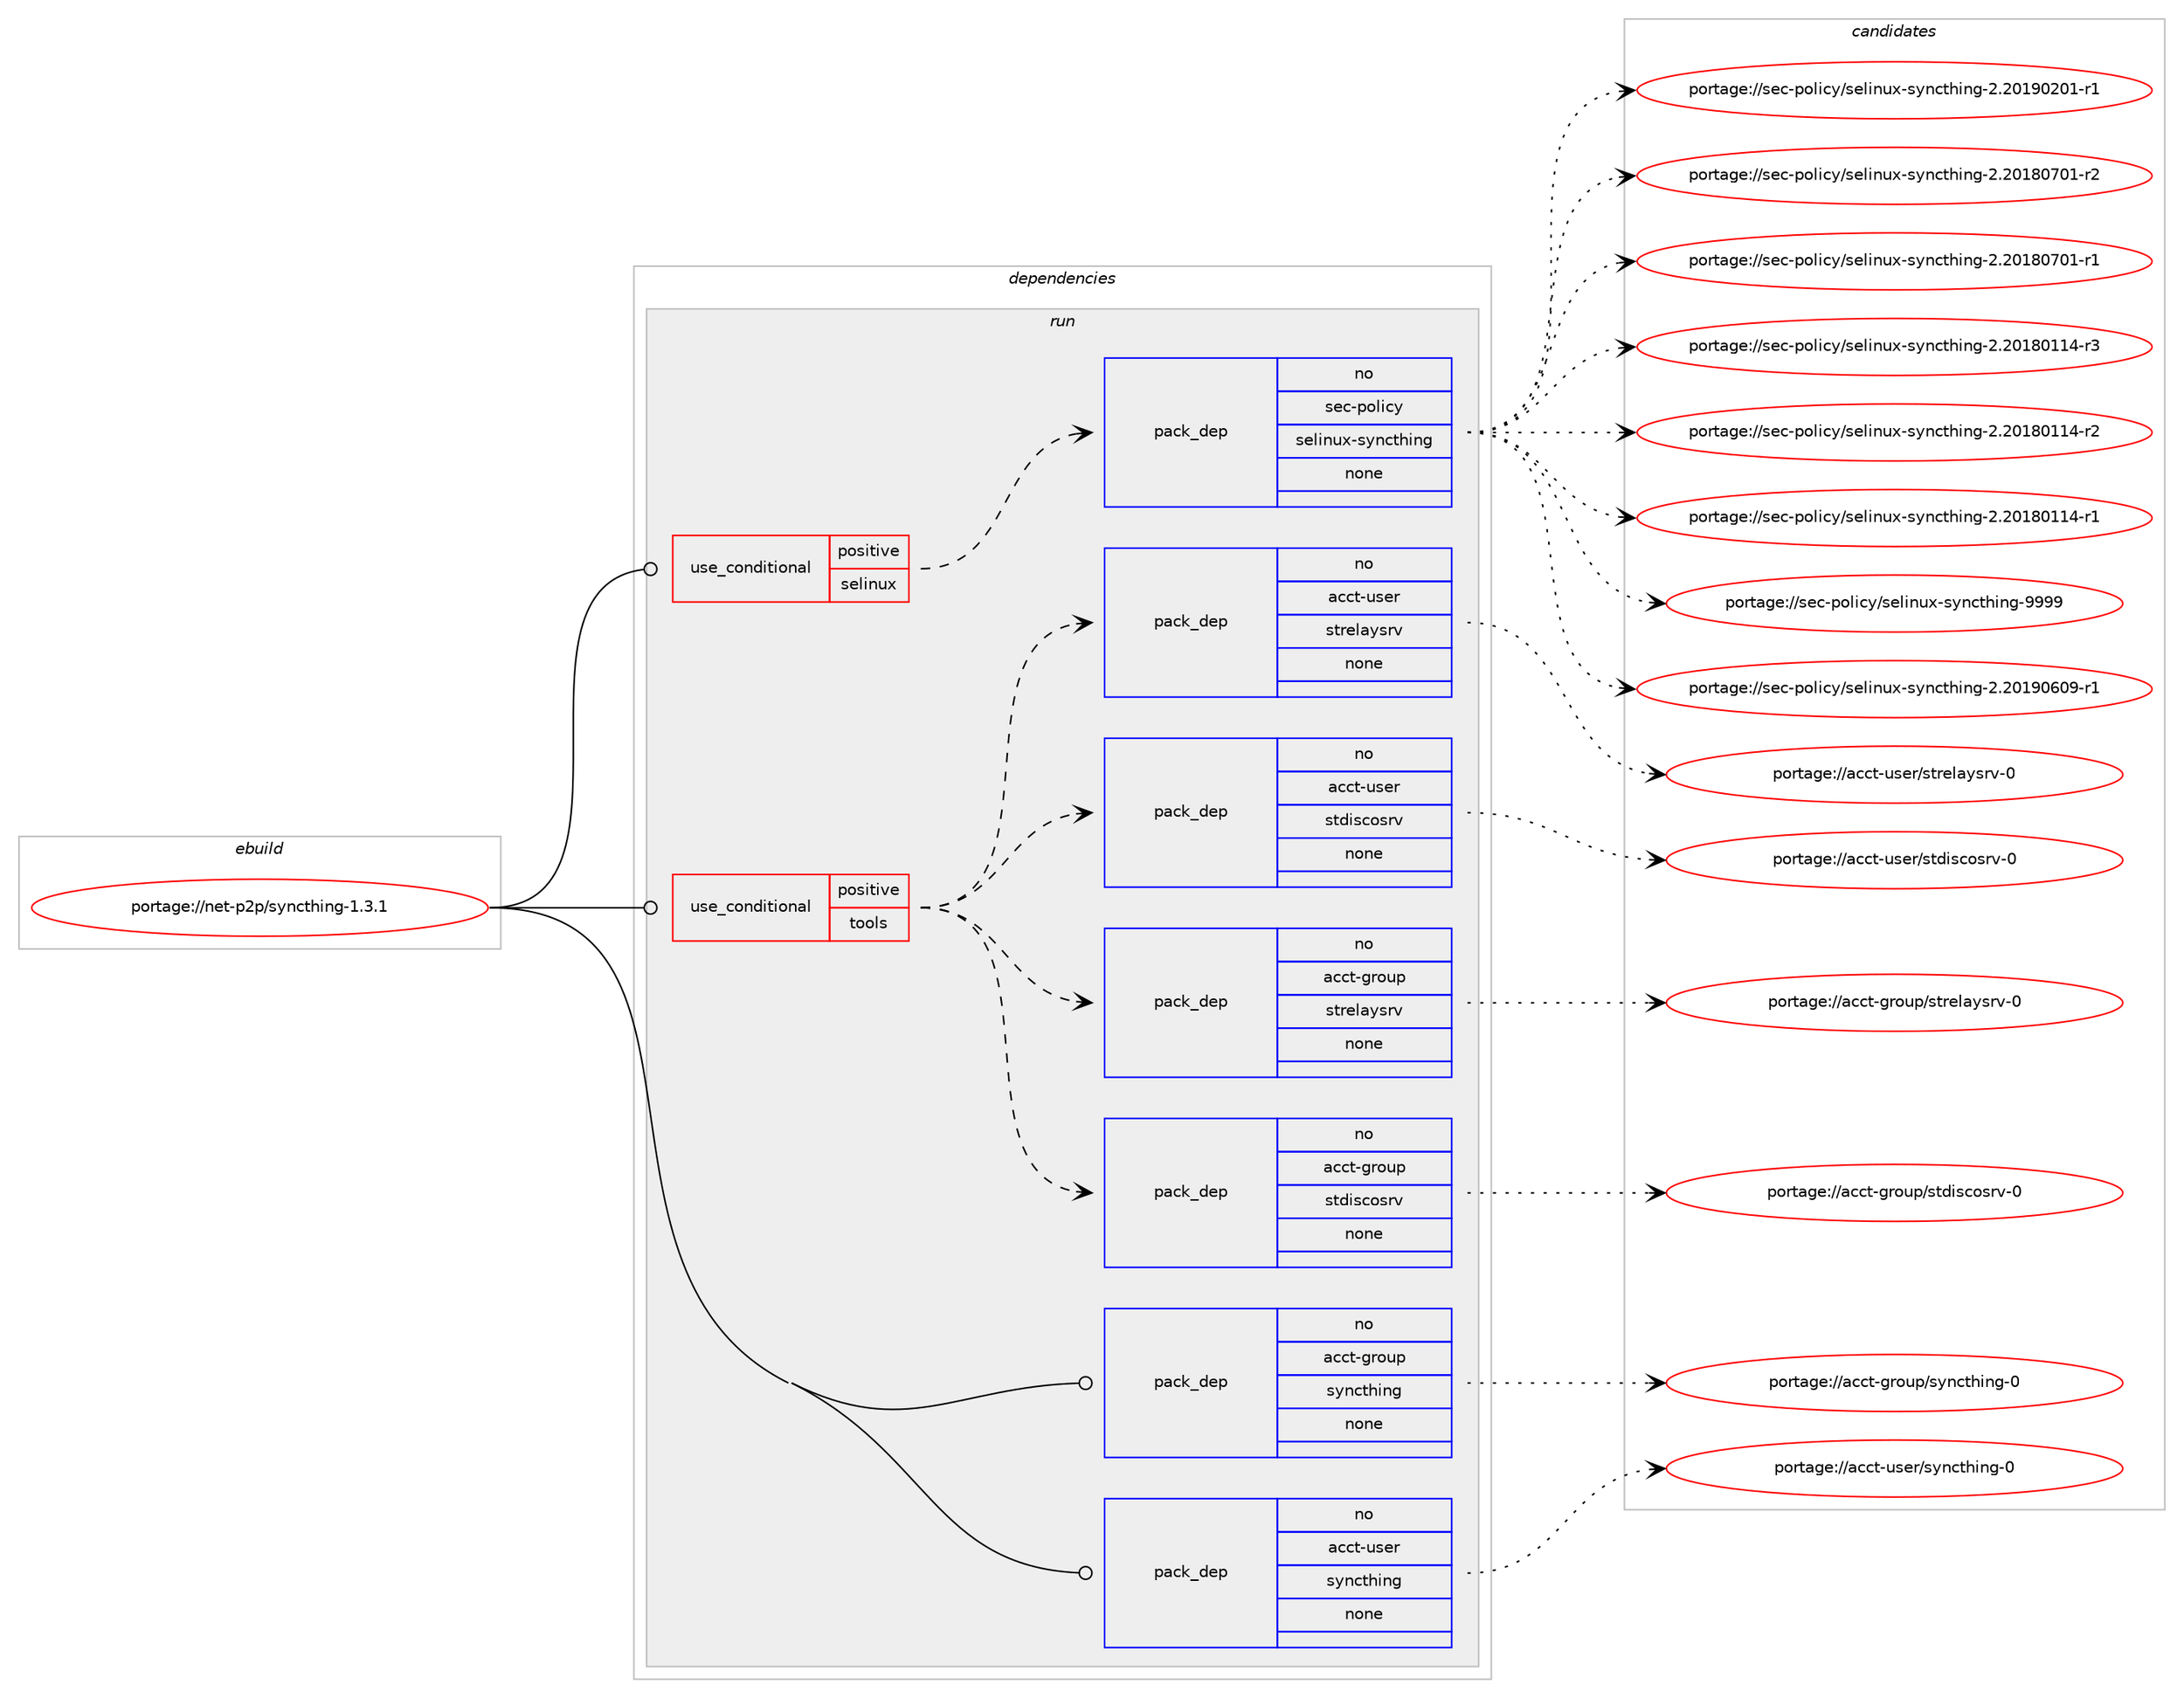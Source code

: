digraph prolog {

# *************
# Graph options
# *************

newrank=true;
concentrate=true;
compound=true;
graph [rankdir=LR,fontname=Helvetica,fontsize=10,ranksep=1.5];#, ranksep=2.5, nodesep=0.2];
edge  [arrowhead=vee];
node  [fontname=Helvetica,fontsize=10];

# **********
# The ebuild
# **********

subgraph cluster_leftcol {
color=gray;
rank=same;
label=<<i>ebuild</i>>;
id [label="portage://net-p2p/syncthing-1.3.1", color=red, width=4, href="../net-p2p/syncthing-1.3.1.svg"];
}

# ****************
# The dependencies
# ****************

subgraph cluster_midcol {
color=gray;
label=<<i>dependencies</i>>;
subgraph cluster_compile {
fillcolor="#eeeeee";
style=filled;
label=<<i>compile</i>>;
}
subgraph cluster_compileandrun {
fillcolor="#eeeeee";
style=filled;
label=<<i>compile and run</i>>;
}
subgraph cluster_run {
fillcolor="#eeeeee";
style=filled;
label=<<i>run</i>>;
subgraph cond23041 {
dependency113399 [label=<<TABLE BORDER="0" CELLBORDER="1" CELLSPACING="0" CELLPADDING="4"><TR><TD ROWSPAN="3" CELLPADDING="10">use_conditional</TD></TR><TR><TD>positive</TD></TR><TR><TD>selinux</TD></TR></TABLE>>, shape=none, color=red];
subgraph pack88454 {
dependency113400 [label=<<TABLE BORDER="0" CELLBORDER="1" CELLSPACING="0" CELLPADDING="4" WIDTH="220"><TR><TD ROWSPAN="6" CELLPADDING="30">pack_dep</TD></TR><TR><TD WIDTH="110">no</TD></TR><TR><TD>sec-policy</TD></TR><TR><TD>selinux-syncthing</TD></TR><TR><TD>none</TD></TR><TR><TD></TD></TR></TABLE>>, shape=none, color=blue];
}
dependency113399:e -> dependency113400:w [weight=20,style="dashed",arrowhead="vee"];
}
id:e -> dependency113399:w [weight=20,style="solid",arrowhead="odot"];
subgraph cond23042 {
dependency113401 [label=<<TABLE BORDER="0" CELLBORDER="1" CELLSPACING="0" CELLPADDING="4"><TR><TD ROWSPAN="3" CELLPADDING="10">use_conditional</TD></TR><TR><TD>positive</TD></TR><TR><TD>tools</TD></TR></TABLE>>, shape=none, color=red];
subgraph pack88455 {
dependency113402 [label=<<TABLE BORDER="0" CELLBORDER="1" CELLSPACING="0" CELLPADDING="4" WIDTH="220"><TR><TD ROWSPAN="6" CELLPADDING="30">pack_dep</TD></TR><TR><TD WIDTH="110">no</TD></TR><TR><TD>acct-group</TD></TR><TR><TD>stdiscosrv</TD></TR><TR><TD>none</TD></TR><TR><TD></TD></TR></TABLE>>, shape=none, color=blue];
}
dependency113401:e -> dependency113402:w [weight=20,style="dashed",arrowhead="vee"];
subgraph pack88456 {
dependency113403 [label=<<TABLE BORDER="0" CELLBORDER="1" CELLSPACING="0" CELLPADDING="4" WIDTH="220"><TR><TD ROWSPAN="6" CELLPADDING="30">pack_dep</TD></TR><TR><TD WIDTH="110">no</TD></TR><TR><TD>acct-group</TD></TR><TR><TD>strelaysrv</TD></TR><TR><TD>none</TD></TR><TR><TD></TD></TR></TABLE>>, shape=none, color=blue];
}
dependency113401:e -> dependency113403:w [weight=20,style="dashed",arrowhead="vee"];
subgraph pack88457 {
dependency113404 [label=<<TABLE BORDER="0" CELLBORDER="1" CELLSPACING="0" CELLPADDING="4" WIDTH="220"><TR><TD ROWSPAN="6" CELLPADDING="30">pack_dep</TD></TR><TR><TD WIDTH="110">no</TD></TR><TR><TD>acct-user</TD></TR><TR><TD>stdiscosrv</TD></TR><TR><TD>none</TD></TR><TR><TD></TD></TR></TABLE>>, shape=none, color=blue];
}
dependency113401:e -> dependency113404:w [weight=20,style="dashed",arrowhead="vee"];
subgraph pack88458 {
dependency113405 [label=<<TABLE BORDER="0" CELLBORDER="1" CELLSPACING="0" CELLPADDING="4" WIDTH="220"><TR><TD ROWSPAN="6" CELLPADDING="30">pack_dep</TD></TR><TR><TD WIDTH="110">no</TD></TR><TR><TD>acct-user</TD></TR><TR><TD>strelaysrv</TD></TR><TR><TD>none</TD></TR><TR><TD></TD></TR></TABLE>>, shape=none, color=blue];
}
dependency113401:e -> dependency113405:w [weight=20,style="dashed",arrowhead="vee"];
}
id:e -> dependency113401:w [weight=20,style="solid",arrowhead="odot"];
subgraph pack88459 {
dependency113406 [label=<<TABLE BORDER="0" CELLBORDER="1" CELLSPACING="0" CELLPADDING="4" WIDTH="220"><TR><TD ROWSPAN="6" CELLPADDING="30">pack_dep</TD></TR><TR><TD WIDTH="110">no</TD></TR><TR><TD>acct-group</TD></TR><TR><TD>syncthing</TD></TR><TR><TD>none</TD></TR><TR><TD></TD></TR></TABLE>>, shape=none, color=blue];
}
id:e -> dependency113406:w [weight=20,style="solid",arrowhead="odot"];
subgraph pack88460 {
dependency113407 [label=<<TABLE BORDER="0" CELLBORDER="1" CELLSPACING="0" CELLPADDING="4" WIDTH="220"><TR><TD ROWSPAN="6" CELLPADDING="30">pack_dep</TD></TR><TR><TD WIDTH="110">no</TD></TR><TR><TD>acct-user</TD></TR><TR><TD>syncthing</TD></TR><TR><TD>none</TD></TR><TR><TD></TD></TR></TABLE>>, shape=none, color=blue];
}
id:e -> dependency113407:w [weight=20,style="solid",arrowhead="odot"];
}
}

# **************
# The candidates
# **************

subgraph cluster_choices {
rank=same;
color=gray;
label=<<i>candidates</i>>;

subgraph choice88454 {
color=black;
nodesep=1;
choice1151019945112111108105991214711510110810511011712045115121110991161041051101034557575757 [label="portage://sec-policy/selinux-syncthing-9999", color=red, width=4,href="../sec-policy/selinux-syncthing-9999.svg"];
choice11510199451121111081059912147115101108105110117120451151211109911610410511010345504650484957485448574511449 [label="portage://sec-policy/selinux-syncthing-2.20190609-r1", color=red, width=4,href="../sec-policy/selinux-syncthing-2.20190609-r1.svg"];
choice11510199451121111081059912147115101108105110117120451151211109911610410511010345504650484957485048494511449 [label="portage://sec-policy/selinux-syncthing-2.20190201-r1", color=red, width=4,href="../sec-policy/selinux-syncthing-2.20190201-r1.svg"];
choice11510199451121111081059912147115101108105110117120451151211109911610410511010345504650484956485548494511450 [label="portage://sec-policy/selinux-syncthing-2.20180701-r2", color=red, width=4,href="../sec-policy/selinux-syncthing-2.20180701-r2.svg"];
choice11510199451121111081059912147115101108105110117120451151211109911610410511010345504650484956485548494511449 [label="portage://sec-policy/selinux-syncthing-2.20180701-r1", color=red, width=4,href="../sec-policy/selinux-syncthing-2.20180701-r1.svg"];
choice11510199451121111081059912147115101108105110117120451151211109911610410511010345504650484956484949524511451 [label="portage://sec-policy/selinux-syncthing-2.20180114-r3", color=red, width=4,href="../sec-policy/selinux-syncthing-2.20180114-r3.svg"];
choice11510199451121111081059912147115101108105110117120451151211109911610410511010345504650484956484949524511450 [label="portage://sec-policy/selinux-syncthing-2.20180114-r2", color=red, width=4,href="../sec-policy/selinux-syncthing-2.20180114-r2.svg"];
choice11510199451121111081059912147115101108105110117120451151211109911610410511010345504650484956484949524511449 [label="portage://sec-policy/selinux-syncthing-2.20180114-r1", color=red, width=4,href="../sec-policy/selinux-syncthing-2.20180114-r1.svg"];
dependency113400:e -> choice1151019945112111108105991214711510110810511011712045115121110991161041051101034557575757:w [style=dotted,weight="100"];
dependency113400:e -> choice11510199451121111081059912147115101108105110117120451151211109911610410511010345504650484957485448574511449:w [style=dotted,weight="100"];
dependency113400:e -> choice11510199451121111081059912147115101108105110117120451151211109911610410511010345504650484957485048494511449:w [style=dotted,weight="100"];
dependency113400:e -> choice11510199451121111081059912147115101108105110117120451151211109911610410511010345504650484956485548494511450:w [style=dotted,weight="100"];
dependency113400:e -> choice11510199451121111081059912147115101108105110117120451151211109911610410511010345504650484956485548494511449:w [style=dotted,weight="100"];
dependency113400:e -> choice11510199451121111081059912147115101108105110117120451151211109911610410511010345504650484956484949524511451:w [style=dotted,weight="100"];
dependency113400:e -> choice11510199451121111081059912147115101108105110117120451151211109911610410511010345504650484956484949524511450:w [style=dotted,weight="100"];
dependency113400:e -> choice11510199451121111081059912147115101108105110117120451151211109911610410511010345504650484956484949524511449:w [style=dotted,weight="100"];
}
subgraph choice88455 {
color=black;
nodesep=1;
choice9799991164510311411111711247115116100105115991111151141184548 [label="portage://acct-group/stdiscosrv-0", color=red, width=4,href="../acct-group/stdiscosrv-0.svg"];
dependency113402:e -> choice9799991164510311411111711247115116100105115991111151141184548:w [style=dotted,weight="100"];
}
subgraph choice88456 {
color=black;
nodesep=1;
choice9799991164510311411111711247115116114101108971211151141184548 [label="portage://acct-group/strelaysrv-0", color=red, width=4,href="../acct-group/strelaysrv-0.svg"];
dependency113403:e -> choice9799991164510311411111711247115116114101108971211151141184548:w [style=dotted,weight="100"];
}
subgraph choice88457 {
color=black;
nodesep=1;
choice9799991164511711510111447115116100105115991111151141184548 [label="portage://acct-user/stdiscosrv-0", color=red, width=4,href="../acct-user/stdiscosrv-0.svg"];
dependency113404:e -> choice9799991164511711510111447115116100105115991111151141184548:w [style=dotted,weight="100"];
}
subgraph choice88458 {
color=black;
nodesep=1;
choice9799991164511711510111447115116114101108971211151141184548 [label="portage://acct-user/strelaysrv-0", color=red, width=4,href="../acct-user/strelaysrv-0.svg"];
dependency113405:e -> choice9799991164511711510111447115116114101108971211151141184548:w [style=dotted,weight="100"];
}
subgraph choice88459 {
color=black;
nodesep=1;
choice9799991164510311411111711247115121110991161041051101034548 [label="portage://acct-group/syncthing-0", color=red, width=4,href="../acct-group/syncthing-0.svg"];
dependency113406:e -> choice9799991164510311411111711247115121110991161041051101034548:w [style=dotted,weight="100"];
}
subgraph choice88460 {
color=black;
nodesep=1;
choice9799991164511711510111447115121110991161041051101034548 [label="portage://acct-user/syncthing-0", color=red, width=4,href="../acct-user/syncthing-0.svg"];
dependency113407:e -> choice9799991164511711510111447115121110991161041051101034548:w [style=dotted,weight="100"];
}
}

}
